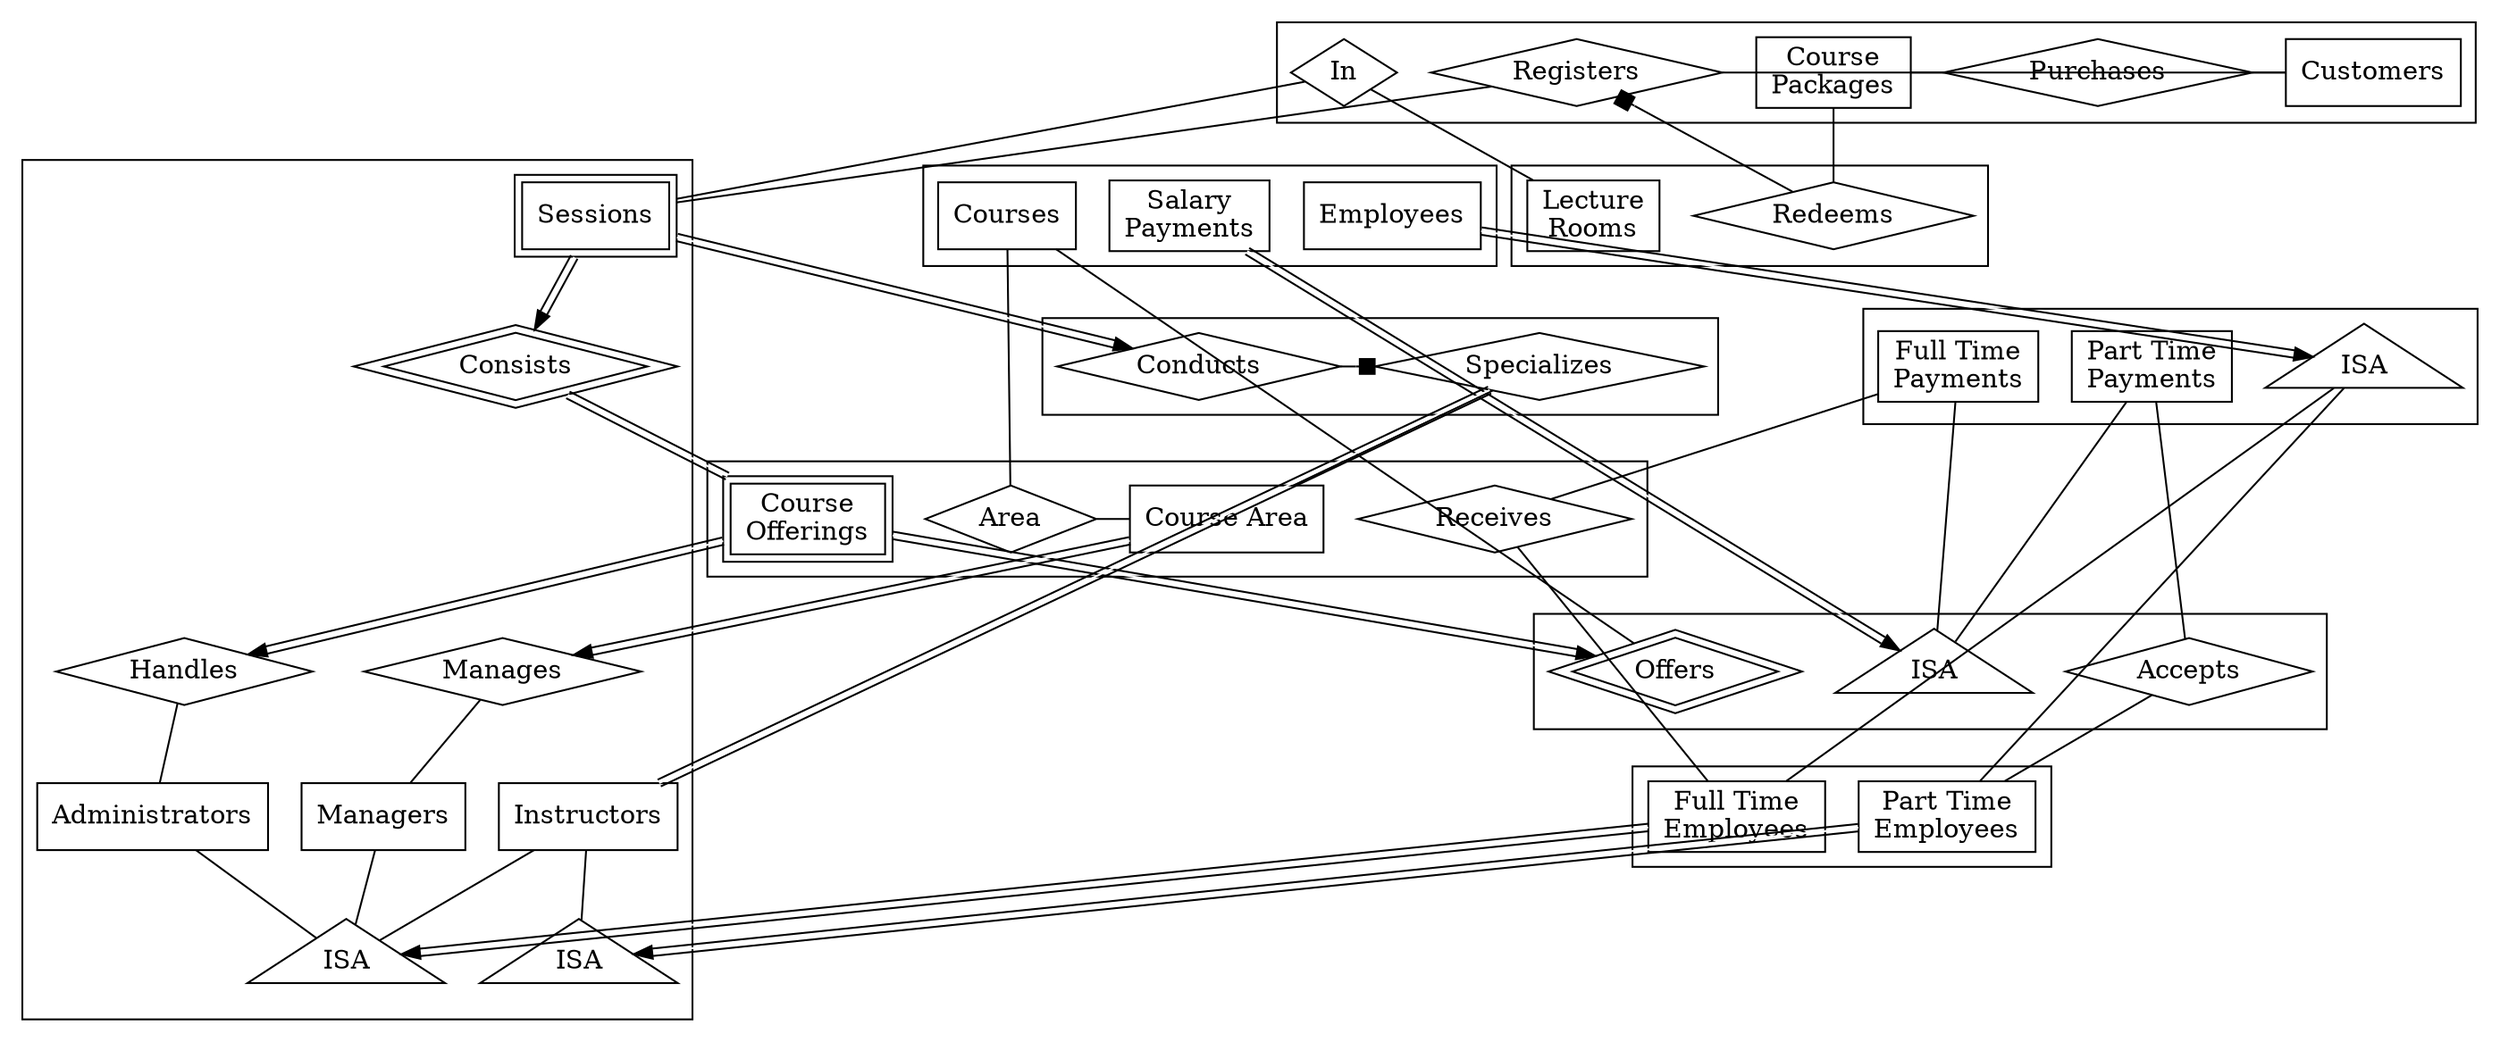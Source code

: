 digraph project {
    newrank=true;
	overlap=false;
	splines=false;
    rankdir=TB;

    subgraph cluster1 {
        rank=max;
        // Courses
        node [shape=box]; Courses;
        // node [shape=ellipse]; courseId;
        // node [shape=ellipse]; title;
        // node [shape=ellipse]; description;
        // node [shape=ellipse]; courseArea;
        // node [shape=ellipse]; duration;
        // Courses -> courseId [dir=none]; 
        // Courses -> title [dir=none];
        // Courses -> description [dir=none];
        // Courses -> courseArea [dir=none];
        // Courses -> duration [dir=none];

        // Salary Payments
        node [shape=box]; SP [label="Salary\nPayments"];
        // node [shape=ellipse]; spdate [label="date"];
        // node [shape=ellipse]; noWorkDays;
        // SP -> spdate [dir=none];
        // SP -> noWorkDays [dir=none];

        node [shape=box]; Employees;
        // node [shape=ellipse]; employeeId;
        // node [shape=ellipse]; ename [label="name"];
        // node [shape=ellipse]; employeeAddress [label="address"];
        // node [shape=ellipse]; employeeContactNumber [label="contactNumber"];
        // node [shape=ellipse]; dateJoined;
        // node [shape=ellipse]; dateDeparted;
        // Employees -> employeeId [dir=none];
        // Employees -> ename [dir=none];
        // Employees -> employeeAddress [dir=none];
        // Employees -> employeeContactNumber [dir=none];
        // Employees -> dateJoined [dir=none];
        // Employees -> dateDeparted [dir=none];
    }

    subgraph cluster2 {
        rank=same;

        // Offers
        node [shape=diamond]; Offers [peripheries=2];

        node [style="",shape=triangle]; isa_SP_1 [label="ISA"];
        
        node [shape=diamond]; Accepts;
    }

    subgraph cluster3 {
        rank=same;
        // Full Time Payments
        node [shape=box]; FTP [label="Full Time\nPayments"];
        // node [shape=ellipse]; salary;
        // FTP -> salary [dir=none];

        // Part Time Salary Payments
        node [shape=box]; PTP [label="Part Time\nPayments"];
        // node [shape=ellipse]; amount;
        // PTP -> amount [dir=none];

        node [style="",shape=triangle]; isa_Employee_1 [label="ISA"];
    }

    subgraph cluster4 {
        rank=same;
        ordering=out;
        // Course Offerings
        node [shape=box]; CO [label="Course\nOfferings"] [peripheries=2];
        // node [shape=ellipse]; fees;
        // node [shape=ellipse]; targetNumber;
        // node [shape=ellipse]; launchDate;
        // node [shape=ellipse]; deadline;
        // CO -> fees [dir=none];
        // CO -> targetNumber [dir=none];
        // CO -> launchDate [dir=none];
        // CO -> deadline [dir=none];

        // Area
        node [shape=diamond]; Area;

        // Course Area
        node [shape=box]; CA [label="Course Area"];

        node [shape=diamond]; Receives;
    }

    subgraph cluster5 {
        rank=same;

        node [shape=box]; FTE [label="Full Time\nEmployees"];
        // node [shape=ellipse]; monthlySalary;
        // FTE -> monthlySalary [dir=none];

        // Part Time Employees
        node [shape=box]; PTE [label="Part Time\nEmployees"];
        // node [shape=ellipse]; hourlyRate;
        // PTE -> hourlyRate [dir=none];
    }

    subgraph cluster6 {
        // Consists
        node [shape=diamond]; Consists [peripheries=2];
        node [style="",shape=triangle]; isa_FTE_1 [label="ISA"];
        node [style="",shape=triangle]; isa_PTE_1 [label="ISA"];

        // Handles
        node [shape=diamond]; Handles;

        // Sessions
        node [shape=box]; Sessions [peripheries=2];
        // node [shape=ellipse]; sessionNumber;
        // node [shape=ellipse]; day;
        // node [shape=ellipse]; time;
        // Sessions -> sessionNumber [dir=none];
        // Sessions -> day [dir=none];
        // Sessions -> time [dir=none];

        // Manages
        node [shape=diamond]; Manages;

        // Administrators
        node [shape=box]; Administrators;

        // Instructors
        node [shape=box]; Instructors;
        // node [shape=ellipse]; iCourseArea [label="courseArea"];
        // Instructors -> iCourseArea [dir=none];

        // Managers
        node [shape=box]; Managers;
    }

    subgraph cluster7 {
        rank=same;
        // Conducts
        node [shape=diamond]; Conducts;

        // Specializes
        node [shape=diamond]; Specializes;
    }

    subgraph cluster8 {
        rank=same;
        ordering=out;
        // In
        node [shape=diamond]; In;

        // Registers
        node [shape=diamond]; Registers;

        // Customers
        node [shape=box]; Customers;
        // node [shape=ellipse]; cid [label = "customerId"];
        // node [shape=ellipse]; name;
        // node [shape=ellipse]; address;
        // node [shape=ellipse]; contactNumber;
        // node [shape=ellipse]; email;
        // Customers -> cid [dir=none]; 
        // Customers -> name [dir=none]; 
        // Customers -> address [dir=none];
        // Customers -> contactNumber [dir=none];
        // Customers -> email [dir=none];

        // Purchase
        node [shape=diamond] Purchases; 

        // Course Packages
        node [shape=box]; CP [label="Course\nPackages"];
        // node [shape=ellipse]; packageId;
        // node [shape=ellipse]; cpname [label="name"];
        // node [shape=ellipse]; noFreeSessions;
        // node [shape=ellipse]; startDate;
        // node [shape=ellipse]; endDate;
        // node [shape=ellipse]; price; 
        // CP -> packageId [dir=none];
        // CP -> cpname [dir=none];
        // CP -> noFreeSessions [dir=none];
        // CP -> startDate [dir=none];
        // CP -> endDate [dir=none];
        // CP -> price [dir=none];
    }

    subgraph cluster9 {
        rank=min;

        // Lecture Rooms
        node [shape=box]; LR [label="Lecture\nRooms"];
        // node [shape=ellipse]; roomId;
        // node [shape=ellipse]; floor;
        // node [shape=ellipse]; roomNumber;
        // node [shape=ellipse]; maxCapacity;
        // LR -> roomId [dir=none];
        // LR -> floor [dir=none];
        // LR -> roomNumber [dir=none];
        // LR -> maxCapacity [dir=none];

        // Redeems
        node [shape=diamond]; Redeems;
    }

       Courses -> Offers [dir=none];

    CO -> Offers [color="black:white:black"];

    Consists -> CO [dir=none] [color="black:white:black"];

    Sessions -> Consists [color="black:white:black"];

    In -> Sessions [dir=none];

    In -> LR [dir=none];

    Registers -> Sessions [dir=none];

    Customers -> Registers [dir=none];

    Purchases -> Customers [dir=none];
    CP -> Purchases [dir=none];
    CP -> Redeems [dir=none];
    Redeems -> Registers [arrowhead=box];
        Employees -> isa_Employee_1 [color="black:white:black"];
    isa_Employee_1 -> FTE [dir=none];
    isa_Employee_1 -> PTE [dir=none];
    FTE -> isa_FTE_1 [color="black:white:black"];
    PTE -> isa_PTE_1 [color="black:white:black"];
    Administrators -> isa_FTE_1 [dir=none];
    Instructors -> isa_FTE_1 [dir=none];
    Instructors -> isa_PTE_1 [dir=none];
    Managers -> isa_FTE_1 [dir=none];

    Sessions -> Conducts [color="black:white:black"];
        SP -> isa_SP_1 [color="black:white:black"];

    FTP -> isa_SP_1 [dir=none];

    PTP -> isa_SP_1 [dir=none];

    FTP -> Receives [dir=none];
    Receives -> FTE [dir=none];
    PTP -> Accepts [dir=none];
    Accepts -> PTE [dir=none];

    Area -> Courses [dir=none];

    CA -> Area [dir=none];

    Specializes -> CA [dir=none];
    Specializes -> Instructors [color="black:white:black"] [dir=none];
    Conducts -> Specializes [arrowhead=box];
    


    CO -> Handles [color="black:white:black"];
    Handles -> Administrators [dir=none];


    CA -> Manages [color="black:white:black"];
    Manages -> Managers [dir=none];
}